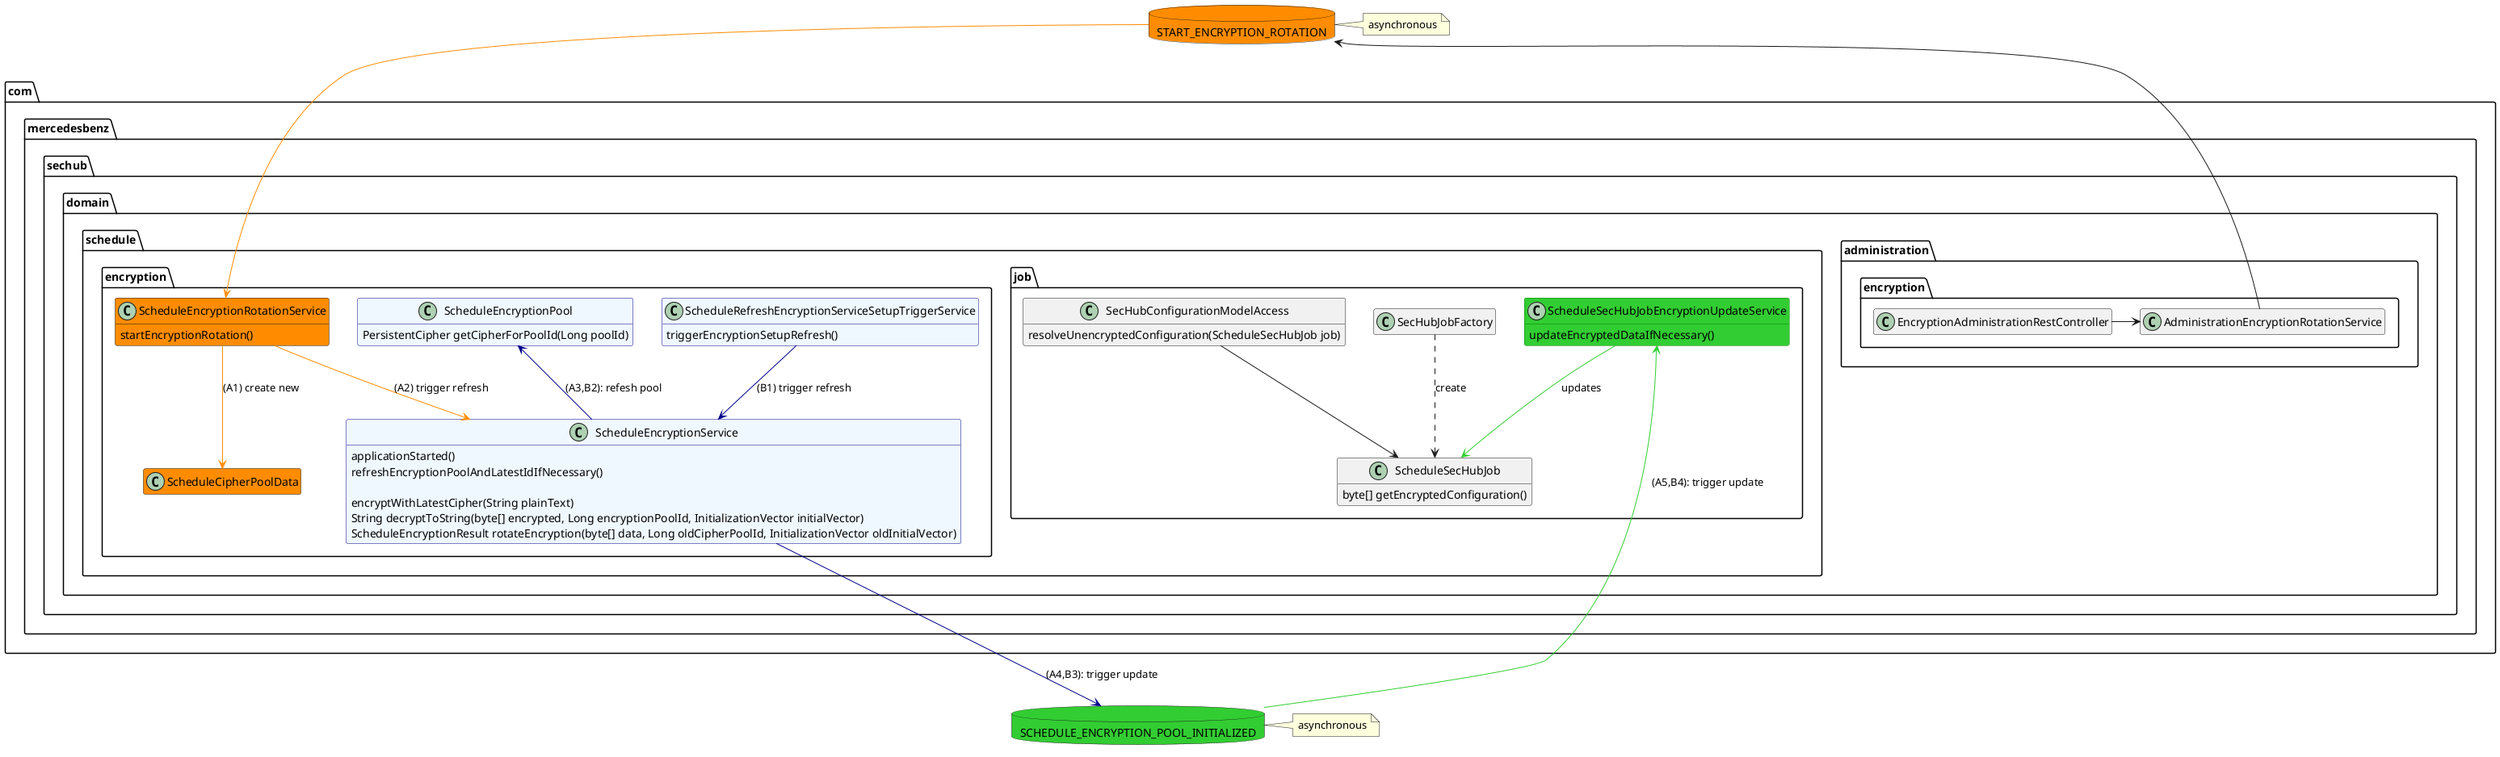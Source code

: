 ' SPDX-License-Identifier: MIT
@startuml

'Hide empty parts:
hide empty fields
hide empty methods

'You can find more examles at https://plantuml.com/class-diagram

'skinparam linetype ortho
'skinparam linetype polyline

database START_ENCRYPTION_ROTATION as rotateEvent #darkorange {
}
note right of rotateEvent
asynchronous
end note
database SCHEDULE_ENCRYPTION_POOL_INITIALIZED as poolInitEvent #limegreen {
}
note right of poolInitEvent
asynchronous
end note

package com.mercedesbenz.sechub.domain.administration {
    package encryption as adm_encryption{
        class EncryptionAdministrationRestController
        class AdministrationEncryptionRotationService
    }
}

package com.mercedesbenz.sechub.domain.schedule{

    package job as schedule_job {
        class ScheduleSecHubJob {
            byte[] getEncryptedConfiguration()
        }
        
        class SecHubJobFactory {
        
        }
         
        class SecHubConfigurationModelAccess {
            resolveUnencryptedConfiguration(ScheduleSecHubJob job)
        }
        
        class ScheduleSecHubJobEncryptionUpdateService #limegreen ##green {
            updateEncryptedDataIfNecessary() 
        }
        
    }
    
    package encryption as schedule_encryption {
    
        class ScheduleRefreshEncryptionServiceSetupTriggerService #aliceblue ##darkblue {
            triggerEncryptionSetupRefresh()
        }
         
        class ScheduleEncryptionService #aliceblue ##darkblue {
            applicationStarted()
            refreshEncryptionPoolAndLatestIdIfNecessary()
           
            encryptWithLatestCipher(String plainText)
            String decryptToString(byte[] encrypted, Long encryptionPoolId, InitializationVector initialVector)
            ScheduleEncryptionResult rotateEncryption(byte[] data, Long oldCipherPoolId, InitializationVector oldInitialVector)
        }
        
        class ScheduleCipherPoolData #darkorange {
        }
        
        class ScheduleEncryptionPool #aliceblue ##darkblue {
           PersistentCipher getCipherForPoolId(Long poolId)
        }
        
        class ScheduleEncryptionRotationService #darkorange {
            startEncryptionRotation()
        }
    }
    
EncryptionAdministrationRestController ->  AdministrationEncryptionRotationService
AdministrationEncryptionRotationService --> rotateEvent    
rotateEvent -[#darkorange]-> ScheduleEncryptionRotationService    

ScheduleEncryptionRotationService -[#darkorange]-> ScheduleCipherPoolData : (A1) create new
    
ScheduleRefreshEncryptionServiceSetupTriggerService -[#darkblue]-> ScheduleEncryptionService: (B1) trigger refresh
ScheduleEncryptionRotationService -[#darkorange]-> ScheduleEncryptionService: (A2) trigger refresh
ScheduleEncryptionPool <-[#darkblue]- ScheduleEncryptionService: (A3,B2): refesh pool
 
ScheduleEncryptionService -[#darkblue]-> poolInitEvent: (A4,B3): trigger update
poolInitEvent -[#limegreen]-> ScheduleSecHubJobEncryptionUpdateService: (A5,B4): trigger update
 
SecHubConfigurationModelAccess --> ScheduleSecHubJob
SecHubJobFactory  ..> ScheduleSecHubJob: create
ScheduleSecHubJobEncryptionUpdateService -[#limegreen]-> ScheduleSecHubJob: updates
 
@enduml
